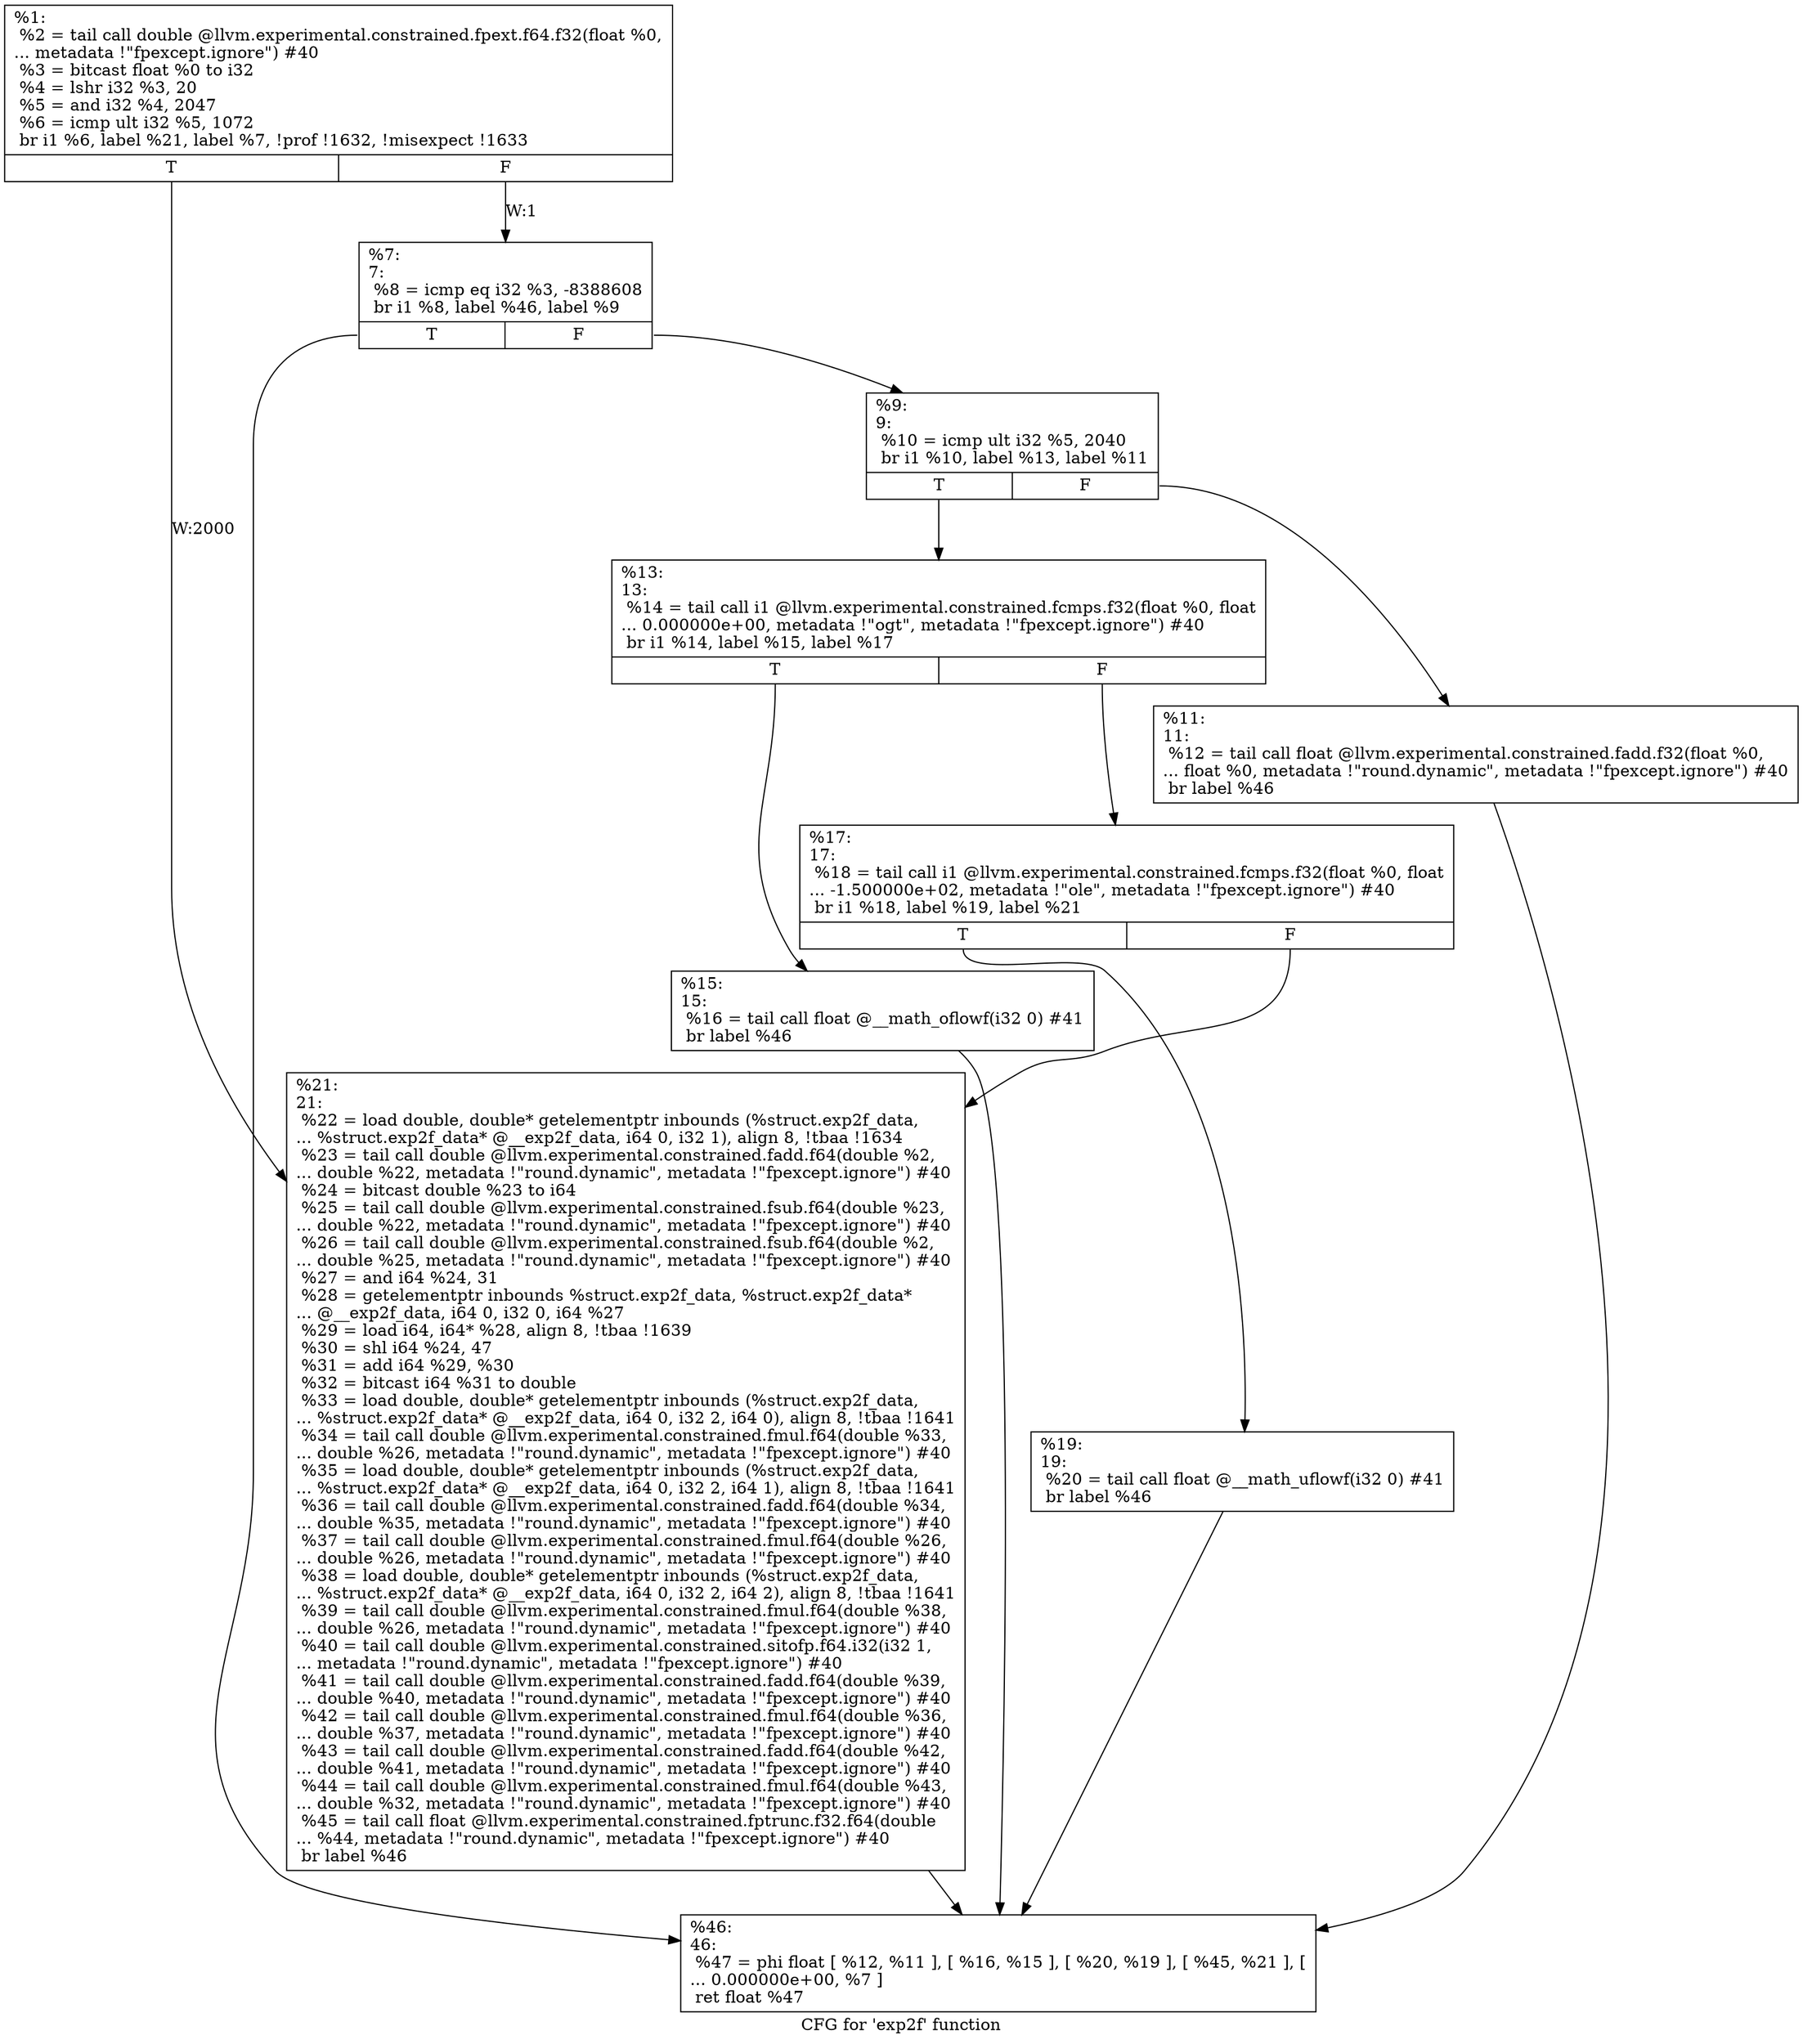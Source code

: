 digraph "CFG for 'exp2f' function" {
	label="CFG for 'exp2f' function";

	Node0x154d4c0 [shape=record,label="{%1:\l  %2 = tail call double @llvm.experimental.constrained.fpext.f64.f32(float %0,\l... metadata !\"fpexcept.ignore\") #40\l  %3 = bitcast float %0 to i32\l  %4 = lshr i32 %3, 20\l  %5 = and i32 %4, 2047\l  %6 = icmp ult i32 %5, 1072\l  br i1 %6, label %21, label %7, !prof !1632, !misexpect !1633\l|{<s0>T|<s1>F}}"];
	Node0x154d4c0:s0 -> Node0x154edc0[label="W:2000"];
	Node0x154d4c0:s1 -> Node0x154eb00[label="W:1"];
	Node0x154eb00 [shape=record,label="{%7:\l7:                                                \l  %8 = icmp eq i32 %3, -8388608\l  br i1 %8, label %46, label %9\l|{<s0>T|<s1>F}}"];
	Node0x154eb00:s0 -> Node0x154ee10;
	Node0x154eb00:s1 -> Node0x154ebe0;
	Node0x154ebe0 [shape=record,label="{%9:\l9:                                                \l  %10 = icmp ult i32 %5, 2040\l  br i1 %10, label %13, label %11\l|{<s0>T|<s1>F}}"];
	Node0x154ebe0:s0 -> Node0x154ec80;
	Node0x154ebe0:s1 -> Node0x154ec30;
	Node0x154ec30 [shape=record,label="{%11:\l11:                                               \l  %12 = tail call float @llvm.experimental.constrained.fadd.f32(float %0,\l... float %0, metadata !\"round.dynamic\", metadata !\"fpexcept.ignore\") #40\l  br label %46\l}"];
	Node0x154ec30 -> Node0x154ee10;
	Node0x154ec80 [shape=record,label="{%13:\l13:                                               \l  %14 = tail call i1 @llvm.experimental.constrained.fcmps.f32(float %0, float\l... 0.000000e+00, metadata !\"ogt\", metadata !\"fpexcept.ignore\") #40\l  br i1 %14, label %15, label %17\l|{<s0>T|<s1>F}}"];
	Node0x154ec80:s0 -> Node0x154ecd0;
	Node0x154ec80:s1 -> Node0x154ed20;
	Node0x154ecd0 [shape=record,label="{%15:\l15:                                               \l  %16 = tail call float @__math_oflowf(i32 0) #41\l  br label %46\l}"];
	Node0x154ecd0 -> Node0x154ee10;
	Node0x154ed20 [shape=record,label="{%17:\l17:                                               \l  %18 = tail call i1 @llvm.experimental.constrained.fcmps.f32(float %0, float\l... -1.500000e+02, metadata !\"ole\", metadata !\"fpexcept.ignore\") #40\l  br i1 %18, label %19, label %21\l|{<s0>T|<s1>F}}"];
	Node0x154ed20:s0 -> Node0x154ed70;
	Node0x154ed20:s1 -> Node0x154edc0;
	Node0x154ed70 [shape=record,label="{%19:\l19:                                               \l  %20 = tail call float @__math_uflowf(i32 0) #41\l  br label %46\l}"];
	Node0x154ed70 -> Node0x154ee10;
	Node0x154edc0 [shape=record,label="{%21:\l21:                                               \l  %22 = load double, double* getelementptr inbounds (%struct.exp2f_data,\l... %struct.exp2f_data* @__exp2f_data, i64 0, i32 1), align 8, !tbaa !1634\l  %23 = tail call double @llvm.experimental.constrained.fadd.f64(double %2,\l... double %22, metadata !\"round.dynamic\", metadata !\"fpexcept.ignore\") #40\l  %24 = bitcast double %23 to i64\l  %25 = tail call double @llvm.experimental.constrained.fsub.f64(double %23,\l... double %22, metadata !\"round.dynamic\", metadata !\"fpexcept.ignore\") #40\l  %26 = tail call double @llvm.experimental.constrained.fsub.f64(double %2,\l... double %25, metadata !\"round.dynamic\", metadata !\"fpexcept.ignore\") #40\l  %27 = and i64 %24, 31\l  %28 = getelementptr inbounds %struct.exp2f_data, %struct.exp2f_data*\l... @__exp2f_data, i64 0, i32 0, i64 %27\l  %29 = load i64, i64* %28, align 8, !tbaa !1639\l  %30 = shl i64 %24, 47\l  %31 = add i64 %29, %30\l  %32 = bitcast i64 %31 to double\l  %33 = load double, double* getelementptr inbounds (%struct.exp2f_data,\l... %struct.exp2f_data* @__exp2f_data, i64 0, i32 2, i64 0), align 8, !tbaa !1641\l  %34 = tail call double @llvm.experimental.constrained.fmul.f64(double %33,\l... double %26, metadata !\"round.dynamic\", metadata !\"fpexcept.ignore\") #40\l  %35 = load double, double* getelementptr inbounds (%struct.exp2f_data,\l... %struct.exp2f_data* @__exp2f_data, i64 0, i32 2, i64 1), align 8, !tbaa !1641\l  %36 = tail call double @llvm.experimental.constrained.fadd.f64(double %34,\l... double %35, metadata !\"round.dynamic\", metadata !\"fpexcept.ignore\") #40\l  %37 = tail call double @llvm.experimental.constrained.fmul.f64(double %26,\l... double %26, metadata !\"round.dynamic\", metadata !\"fpexcept.ignore\") #40\l  %38 = load double, double* getelementptr inbounds (%struct.exp2f_data,\l... %struct.exp2f_data* @__exp2f_data, i64 0, i32 2, i64 2), align 8, !tbaa !1641\l  %39 = tail call double @llvm.experimental.constrained.fmul.f64(double %38,\l... double %26, metadata !\"round.dynamic\", metadata !\"fpexcept.ignore\") #40\l  %40 = tail call double @llvm.experimental.constrained.sitofp.f64.i32(i32 1,\l... metadata !\"round.dynamic\", metadata !\"fpexcept.ignore\") #40\l  %41 = tail call double @llvm.experimental.constrained.fadd.f64(double %39,\l... double %40, metadata !\"round.dynamic\", metadata !\"fpexcept.ignore\") #40\l  %42 = tail call double @llvm.experimental.constrained.fmul.f64(double %36,\l... double %37, metadata !\"round.dynamic\", metadata !\"fpexcept.ignore\") #40\l  %43 = tail call double @llvm.experimental.constrained.fadd.f64(double %42,\l... double %41, metadata !\"round.dynamic\", metadata !\"fpexcept.ignore\") #40\l  %44 = tail call double @llvm.experimental.constrained.fmul.f64(double %43,\l... double %32, metadata !\"round.dynamic\", metadata !\"fpexcept.ignore\") #40\l  %45 = tail call float @llvm.experimental.constrained.fptrunc.f32.f64(double\l... %44, metadata !\"round.dynamic\", metadata !\"fpexcept.ignore\") #40\l  br label %46\l}"];
	Node0x154edc0 -> Node0x154ee10;
	Node0x154ee10 [shape=record,label="{%46:\l46:                                               \l  %47 = phi float [ %12, %11 ], [ %16, %15 ], [ %20, %19 ], [ %45, %21 ], [\l... 0.000000e+00, %7 ]\l  ret float %47\l}"];
}
